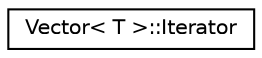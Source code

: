 digraph "Graphical Class Hierarchy"
{
 // LATEX_PDF_SIZE
  edge [fontname="Helvetica",fontsize="10",labelfontname="Helvetica",labelfontsize="10"];
  node [fontname="Helvetica",fontsize="10",shape=record];
  rankdir="LR";
  Node0 [label="Vector\< T \>::Iterator",height=0.2,width=0.4,color="black", fillcolor="white", style="filled",URL="$class_vector_1_1_iterator.html",tooltip="This class provides an interface to access Vector like STL containers."];
}
